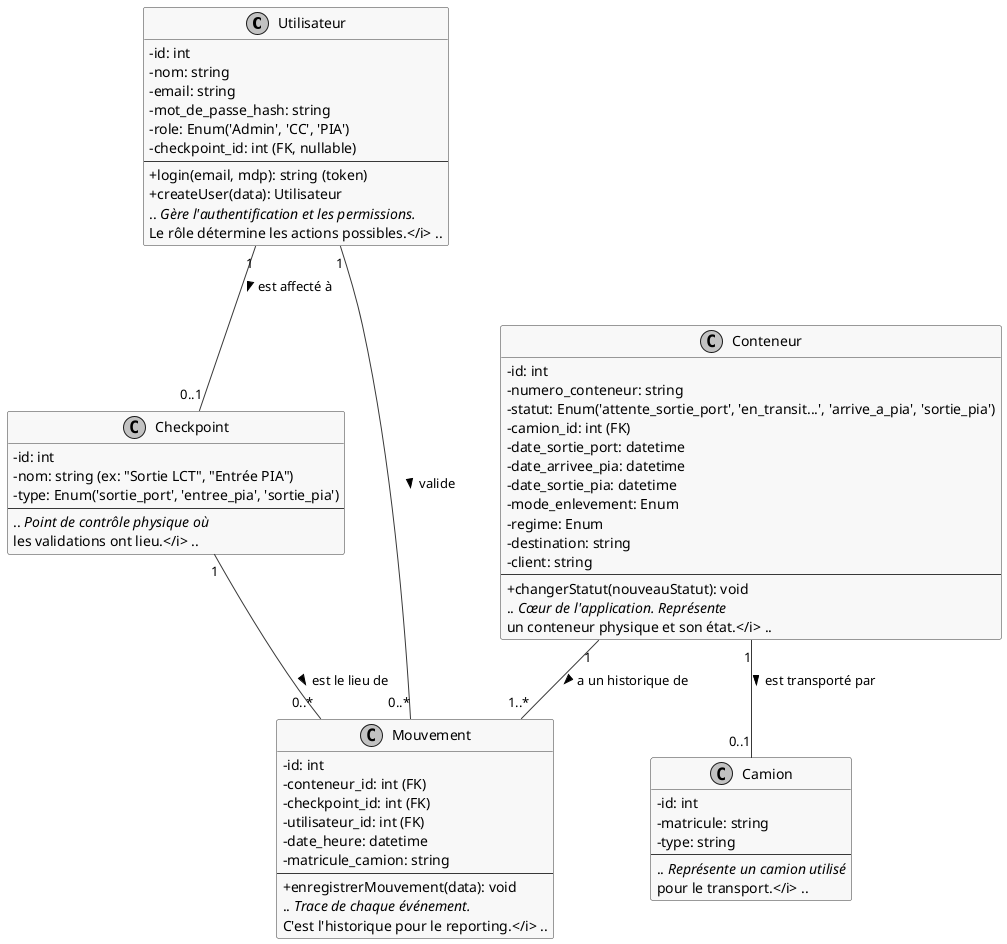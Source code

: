 @startuml
' --- Style ---
skinparam classAttributeIconSize 0
skinparam monochrome true
skinparam shadowing false
skinparam class {
    BackgroundColor #F8F9FA
    BorderColor #343A40
    ArrowColor #343A40
}

' --- Classes ---

class Utilisateur {
  -id: int
  -nom: string
  -email: string
  -mot_de_passe_hash: string
  -role: Enum('Admin', 'CC', 'PIA')
  -checkpoint_id: int (FK, nullable)
  --
  +login(email, mdp): string (token)
  +createUser(data): Utilisateur
  .. <i>Gère l'authentification et les permissions.
  Le rôle détermine les actions possibles.</i> ..
}

class Conteneur {
  -id: int
  -numero_conteneur: string
  -statut: Enum('attente_sortie_port', 'en_transit...', 'arrive_a_pia', 'sortie_pia')
  -camion_id: int (FK)
  -date_sortie_port: datetime
  -date_arrivee_pia: datetime
  -date_sortie_pia: datetime
  -mode_enlevement: Enum
  -regime: Enum
  -destination: string
  -client: string
  --
  +changerStatut(nouveauStatut): void
  .. <i>Cœur de l'application. Représente
  un conteneur physique et son état.</i> ..
}

class Camion {
  -id: int
  -matricule: string
  -type: string
  --
  .. <i>Représente un camion utilisé
  pour le transport.</i> ..
}

class Checkpoint {
  -id: int
  -nom: string (ex: "Sortie LCT", "Entrée PIA")
  -type: Enum('sortie_port', 'entree_pia', 'sortie_pia')
  --
  .. <i>Point de contrôle physique où
  les validations ont lieu.</i> ..
}

class Mouvement {
  -id: int
  -conteneur_id: int (FK)
  -checkpoint_id: int (FK)
  -utilisateur_id: int (FK)
  -date_heure: datetime
  -matricule_camion: string
  --
  +enregistrerMouvement(data): void
  .. <i>Trace de chaque événement.
  C'est l'historique pour le reporting.</i> ..
}

' --- Relations ---

Utilisateur "1" -- "0..*" Mouvement : valide >
Utilisateur "1" -- "0..1" Checkpoint : est affecté à >

Conteneur "1" -- "1..*" Mouvement : a un historique de >
Conteneur "1" -- "0..1" Camion : est transporté par >

Checkpoint "1" -- "0..*" Mouvement : est le lieu de >

@enduml